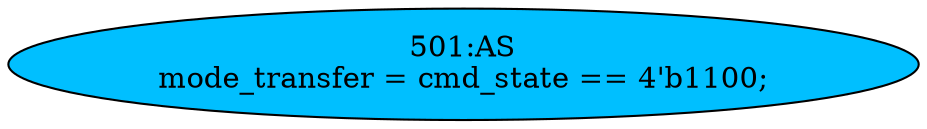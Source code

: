 strict digraph "" {
	node [label="\N"];
	"501:AS"	 [ast="<pyverilog.vparser.ast.Assign object at 0x7f1167bd4e90>",
		def_var="['mode_transfer']",
		fillcolor=deepskyblue,
		label="501:AS
mode_transfer = cmd_state == 4'b1100;",
		statements="[]",
		style=filled,
		typ=Assign,
		use_var="['cmd_state']"];
}
